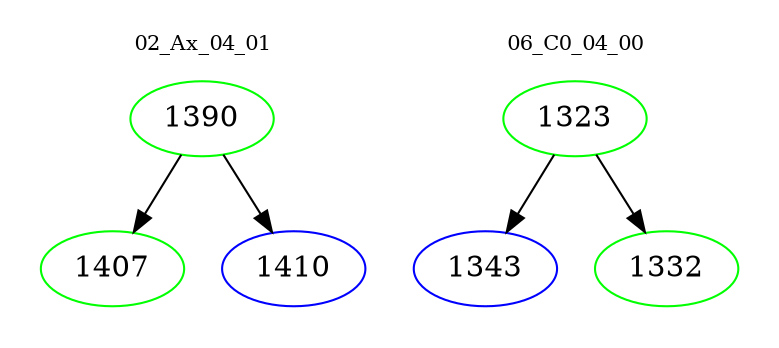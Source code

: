 digraph{
subgraph cluster_0 {
color = white
label = "02_Ax_04_01";
fontsize=10;
T0_1390 [label="1390", color="green"]
T0_1390 -> T0_1407 [color="black"]
T0_1407 [label="1407", color="green"]
T0_1390 -> T0_1410 [color="black"]
T0_1410 [label="1410", color="blue"]
}
subgraph cluster_1 {
color = white
label = "06_C0_04_00";
fontsize=10;
T1_1323 [label="1323", color="green"]
T1_1323 -> T1_1343 [color="black"]
T1_1343 [label="1343", color="blue"]
T1_1323 -> T1_1332 [color="black"]
T1_1332 [label="1332", color="green"]
}
}
